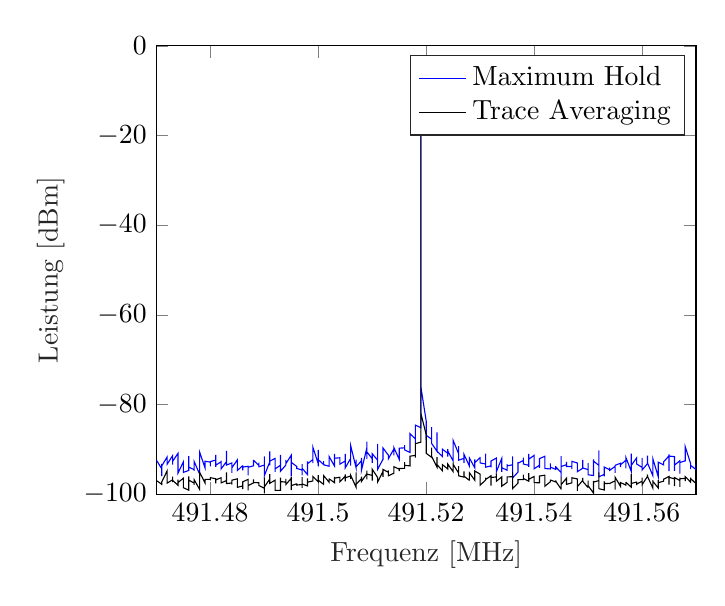 % This file was created by matlab2tikz.
%
%The latest updates can be retrieved from
%  http://www.mathworks.com/matlabcentral/fileexchange/22022-matlab2tikz-matlab2tikz
%where you can also make suggestions and rate matlab2tikz.
%
\begin{tikzpicture}

\begin{axis}[%
xmin=491.47,
xmax=491.57,
xlabel style={font=\color{white!15!black}},
xlabel={Frequenz [MHz]},
ymin=-100,
ymax=0,
ylabel style={font=\color{white!15!black}},
ylabel={Leistung [dBm]},
axis background/.style={fill=white},
legend style={legend cell align=left, align=left, draw=white!15!black},
xtick distance=0.02
]
\addplot [color=blue]
  table[row sep=crcr]{%
491.47	-92.411\\
491.471	-94.345\\
491.471	-96.003\\
491.471	-93.278\\
491.471	-95.475\\
491.471	-93.675\\
491.472	-91.704\\
491.472	-92.874\\
491.472	-93.316\\
491.473	-91.44\\
491.473	-93.393\\
491.473	-91.627\\
491.473	-92.711\\
491.474	-90.9\\
491.474	-92.249\\
491.474	-93.191\\
491.474	-92.898\\
491.474	-95.323\\
491.475	-92.792\\
491.475	-94.437\\
491.475	-95.149\\
491.476	-94.714\\
491.476	-94.3\\
491.476	-91.527\\
491.476	-93.282\\
491.476	-93.966\\
491.477	-94.545\\
491.477	-94.808\\
491.477	-92.735\\
491.478	-95.5\\
491.478	-90.95\\
491.478	-94.354\\
491.478	-92.685\\
491.478	-90.581\\
491.479	-94.085\\
491.479	-93.263\\
491.479	-92.824\\
491.479	-92.666\\
491.48	-92.866\\
491.48	-93.801\\
491.48	-92.737\\
491.481	-92.397\\
491.481	-93.842\\
491.481	-93.912\\
491.481	-91.219\\
491.481	-93.536\\
491.482	-92.789\\
491.482	-92.532\\
491.482	-94.363\\
491.483	-92.735\\
491.483	-90.349\\
491.483	-93.156\\
491.483	-92.643\\
491.483	-93.52\\
491.484	-93.03\\
491.484	-95.284\\
491.484	-94.101\\
491.485	-92.362\\
491.485	-94.562\\
491.485	-94.416\\
491.485	-94.73\\
491.486	-93.633\\
491.486	-93.588\\
491.486	-93.762\\
491.486	-94.711\\
491.486	-93.974\\
491.487	-93.789\\
491.487	-95.833\\
491.487	-94.001\\
491.488	-93.686\\
491.488	-92.773\\
491.488	-93.354\\
491.488	-92.335\\
491.488	-92.405\\
491.489	-93.635\\
491.489	-92.954\\
491.489	-93.885\\
491.49	-93.533\\
491.49	-95.647\\
491.49	-92.623\\
491.49	-91.561\\
491.49	-95.901\\
491.491	-92.813\\
491.491	-90.477\\
491.491	-93.606\\
491.491	-92.643\\
491.492	-92.035\\
491.492	-95.06\\
491.492	-94.374\\
491.493	-93.545\\
491.493	-93.213\\
491.493	-91.223\\
491.493	-93.171\\
491.493	-94.894\\
491.494	-93.501\\
491.494	-92.331\\
491.494	-93.191\\
491.495	-91.303\\
491.495	-92.868\\
491.495	-95.99\\
491.495	-94.188\\
491.495	-92.907\\
491.496	-93.827\\
491.496	-94.116\\
491.496	-94.269\\
491.497	-94.626\\
491.497	-93.282\\
491.497	-95.839\\
491.497	-94.228\\
491.498	-95.632\\
491.498	-93.177\\
491.498	-93.824\\
491.498	-92.698\\
491.498	-93.225\\
491.499	-92.295\\
491.499	-93.056\\
491.499	-89.526\\
491.5	-93.229\\
491.5	-92.148\\
491.5	-93.692\\
491.5	-90.136\\
491.5	-92.314\\
491.501	-93.41\\
491.501	-92.61\\
491.501	-93.44\\
491.502	-93.784\\
491.502	-92.32\\
491.502	-93.623\\
491.502	-91.941\\
491.502	-91.589\\
491.503	-93.728\\
491.503	-91.024\\
491.503	-91.841\\
491.503	-91.996\\
491.504	-91.887\\
491.504	-92.178\\
491.504	-93.313\\
491.505	-92.6\\
491.505	-93.999\\
491.505	-92.451\\
491.505	-91.001\\
491.505	-94.137\\
491.506	-92.028\\
491.506	-93.624\\
491.506	-89.177\\
491.507	-94.105\\
491.507	-93.598\\
491.507	-92.33\\
491.507	-93.269\\
491.507	-93.935\\
491.508	-92.536\\
491.508	-91.928\\
491.508	-94.7\\
491.509	-89.683\\
491.509	-92.123\\
491.509	-88.279\\
491.509	-90.566\\
491.51	-92.125\\
491.51	-93.004\\
491.51	-92.723\\
491.51	-92.499\\
491.51	-90.992\\
491.511	-92.436\\
491.511	-88.812\\
491.511	-94.458\\
491.512	-92.206\\
491.512	-92.298\\
491.512	-91.116\\
491.512	-92.357\\
491.512	-89.711\\
491.513	-91.345\\
491.513	-91.183\\
491.513	-92.098\\
491.514	-89.941\\
491.514	-90.521\\
491.514	-90.453\\
491.514	-91.366\\
491.514	-89.6\\
491.515	-92.228\\
491.515	-91.916\\
491.515	-91.543\\
491.515	-89.741\\
491.516	-89.682\\
491.516	-89.086\\
491.516	-90.13\\
491.517	-90.7\\
491.517	-89.046\\
491.517	-87.918\\
491.517	-88.459\\
491.517	-86.491\\
491.518	-87.706\\
491.518	-88.593\\
491.518	-84.613\\
491.519	-85.161\\
491.519	-81.488\\
491.519	-17.686\\
491.519	-8.504\\
491.519	-76.003\\
491.52	-83.709\\
491.52	-87.824\\
491.52	-86.879\\
491.521	-87.738\\
491.521	-85.028\\
491.521	-86.292\\
491.521	-88.673\\
491.522	-90.437\\
491.522	-88.604\\
491.522	-86.229\\
491.522	-89.028\\
491.522	-90.417\\
491.523	-91.629\\
491.523	-91.608\\
491.523	-89.969\\
491.524	-90.906\\
491.524	-89.94\\
491.524	-90.649\\
491.524	-91.606\\
491.524	-90.394\\
491.525	-92.608\\
491.525	-89.887\\
491.525	-88.045\\
491.526	-90.96\\
491.526	-92.408\\
491.526	-89.315\\
491.526	-90.091\\
491.526	-92.437\\
491.527	-92.018\\
491.527	-93.0\\
491.527	-91.306\\
491.527	-91.118\\
491.528	-93.727\\
491.528	-93.524\\
491.528	-91.931\\
491.529	-94.136\\
491.529	-93.48\\
491.529	-92.249\\
491.529	-92.572\\
491.529	-92.979\\
491.53	-91.858\\
491.53	-91.678\\
491.53	-93.046\\
491.531	-93.273\\
491.531	-93.48\\
491.531	-90.942\\
491.531	-93.555\\
491.531	-93.991\\
491.532	-93.69\\
491.532	-94.045\\
491.532	-92.63\\
491.533	-91.954\\
491.533	-93.862\\
491.533	-93.567\\
491.533	-95.014\\
491.534	-92.026\\
491.534	-93.913\\
491.534	-95.051\\
491.534	-94.275\\
491.534	-94.105\\
491.535	-94.673\\
491.535	-93.288\\
491.535	-93.698\\
491.536	-93.454\\
491.536	-93.202\\
491.536	-92.948\\
491.536	-91.604\\
491.536	-96.412\\
491.537	-95.08\\
491.537	-92.865\\
491.537	-93.117\\
491.538	-92.488\\
491.538	-93.397\\
491.538	-92.778\\
491.538	-91.843\\
491.538	-93.283\\
491.539	-93.569\\
491.539	-93.921\\
491.539	-91.029\\
491.539	-92.222\\
491.54	-91.344\\
491.54	-93.78\\
491.54	-94.351\\
491.541	-93.529\\
491.541	-92.202\\
491.541	-94.127\\
491.541	-93.663\\
491.541	-92.069\\
491.542	-91.552\\
491.542	-94.14\\
491.542	-94.279\\
491.543	-94.386\\
491.543	-93.12\\
491.543	-94.014\\
491.543	-94.225\\
491.543	-93.971\\
491.544	-94.481\\
491.544	-93.754\\
491.544	-93.94\\
491.545	-95.165\\
491.545	-96.229\\
491.545	-91.541\\
491.545	-93.836\\
491.546	-93.437\\
491.546	-93.609\\
491.546	-93.744\\
491.546	-92.81\\
491.546	-93.829\\
491.547	-93.839\\
491.547	-94.401\\
491.547	-92.688\\
491.548	-93.055\\
491.548	-94.713\\
491.548	-94.676\\
491.548	-93.101\\
491.548	-95.015\\
491.549	-94.215\\
491.549	-92.386\\
491.549	-94.164\\
491.55	-94.535\\
491.55	-95.774\\
491.55	-93.083\\
491.55	-93.803\\
491.55	-95.684\\
491.551	-95.852\\
491.551	-92.825\\
491.551	-92.238\\
491.551	-92.629\\
491.552	-93.584\\
491.552	-90.227\\
491.552	-96.139\\
491.553	-95.591\\
491.553	-93.997\\
491.553	-96.032\\
491.553	-94.922\\
491.553	-93.966\\
491.554	-94.572\\
491.554	-94.066\\
491.554	-94.694\\
491.555	-93.806\\
491.555	-94.46\\
491.555	-95.264\\
491.555	-94.668\\
491.555	-93.58\\
491.556	-93.104\\
491.556	-93.986\\
491.556	-93.468\\
491.557	-92.439\\
491.557	-93.9\\
491.557	-94.277\\
491.557	-91.818\\
491.558	-94.929\\
491.558	-90.98\\
491.558	-93.821\\
491.558	-94.402\\
491.558	-93.58\\
491.559	-91.908\\
491.559	-93.354\\
491.559	-93.273\\
491.56	-94.036\\
491.56	-91.899\\
491.56	-93.907\\
491.56	-92.72\\
491.56	-94.625\\
491.561	-93.194\\
491.561	-91.435\\
491.561	-93.028\\
491.562	-95.894\\
491.562	-93.456\\
491.562	-92.043\\
491.562	-94.103\\
491.562	-92.109\\
491.563	-96.131\\
491.563	-93.482\\
491.563	-94.291\\
491.563	-92.88\\
491.564	-93.483\\
491.564	-93.432\\
491.564	-92.8\\
491.565	-91.436\\
491.565	-91.107\\
491.565	-94.877\\
491.565	-91.756\\
491.565	-91.512\\
491.566	-91.631\\
491.566	-94.812\\
491.566	-93.544\\
491.567	-92.547\\
491.567	-95.414\\
491.567	-93.362\\
491.567	-92.843\\
491.567	-92.949\\
491.568	-92.576\\
491.568	-91.883\\
491.568	-92.367\\
491.568	-89.425\\
491.569	-93.194\\
491.569	-94.408\\
491.569	-93.581\\
491.57	-94.522\\
491.57	-93.629\\
491.57	-93.321\\
};
\addlegendentry{Maximum Hold}

\addplot [color=black]
  table[row sep=crcr]{%
491.47	-96.969\\
491.471	-97.796\\
491.471	-98.014\\
491.471	-97.199\\
491.471	-97.561\\
491.471	-97.27\\
491.472	-94.797\\
491.472	-97.282\\
491.472	-97.535\\
491.473	-96.805\\
491.473	-97.338\\
491.473	-96.081\\
491.473	-96.92\\
491.474	-98.021\\
491.474	-96.836\\
491.474	-97.296\\
491.474	-96.753\\
491.474	-97.424\\
491.475	-96.433\\
491.475	-97.417\\
491.475	-98.569\\
491.476	-99.112\\
491.476	-98.269\\
491.476	-96.451\\
491.476	-96.04\\
491.476	-96.893\\
491.477	-97.517\\
491.477	-97.951\\
491.477	-96.787\\
491.478	-98.908\\
491.478	-98.032\\
491.478	-97.412\\
491.478	-96.627\\
491.478	-95.098\\
491.479	-97.469\\
491.479	-97.305\\
491.479	-96.698\\
491.479	-96.73\\
491.48	-96.691\\
491.48	-96.906\\
491.48	-96.319\\
491.481	-96.576\\
491.481	-96.475\\
491.481	-97.58\\
491.481	-97.211\\
491.481	-96.823\\
491.482	-96.345\\
491.482	-96.545\\
491.482	-97.494\\
491.483	-96.976\\
491.483	-95.162\\
491.483	-96.177\\
491.483	-95.978\\
491.483	-97.651\\
491.484	-97.501\\
491.484	-97.901\\
491.484	-96.892\\
491.485	-96.582\\
491.485	-96.825\\
491.485	-96.85\\
491.485	-98.481\\
491.486	-98.18\\
491.486	-98.456\\
491.486	-98.301\\
491.486	-98.898\\
491.486	-97.253\\
491.487	-96.71\\
491.487	-99.16\\
491.487	-98.094\\
491.488	-97.493\\
491.488	-96.869\\
491.488	-97.163\\
491.488	-96.697\\
491.488	-97.415\\
491.489	-97.466\\
491.489	-97.901\\
491.489	-98.091\\
491.49	-98.67\\
491.49	-99.821\\
491.49	-96.787\\
491.49	-96.28\\
491.49	-98.402\\
491.491	-96.657\\
491.491	-95.549\\
491.491	-96.852\\
491.491	-97.598\\
491.492	-96.881\\
491.492	-98.017\\
491.492	-99.149\\
491.493	-99.146\\
491.493	-97.709\\
491.493	-96.291\\
491.493	-97.728\\
491.493	-97.208\\
491.494	-97.322\\
491.494	-96.576\\
491.494	-97.84\\
491.495	-96.471\\
491.495	-96.074\\
491.495	-99.127\\
491.495	-98.187\\
491.495	-98.095\\
491.496	-97.692\\
491.496	-97.596\\
491.496	-97.975\\
491.497	-97.851\\
491.497	-96.19\\
491.497	-98.602\\
491.497	-97.728\\
491.498	-98.175\\
491.498	-97.608\\
491.498	-96.498\\
491.498	-96.607\\
491.498	-97.334\\
491.499	-97.064\\
491.499	-96.49\\
491.499	-96.082\\
491.5	-97.282\\
491.5	-95.777\\
491.5	-96.906\\
491.5	-96.376\\
491.5	-96.894\\
491.501	-97.821\\
491.501	-96.489\\
491.501	-95.878\\
491.502	-97.337\\
491.502	-96.471\\
491.502	-96.483\\
491.502	-96.57\\
491.502	-96.572\\
491.503	-97.451\\
491.503	-96.155\\
491.503	-96.362\\
491.503	-96.427\\
491.504	-96.242\\
491.504	-96.509\\
491.504	-97.259\\
491.505	-95.996\\
491.505	-97.166\\
491.505	-96.25\\
491.505	-95.609\\
491.505	-96.364\\
491.506	-95.93\\
491.506	-96.602\\
491.506	-95.783\\
491.507	-98.451\\
491.507	-96.871\\
491.507	-95.136\\
491.507	-95.502\\
491.507	-97.826\\
491.508	-96.537\\
491.508	-96.121\\
491.508	-97.176\\
491.509	-95.461\\
491.509	-96.683\\
491.509	-94.759\\
491.509	-95.534\\
491.51	-95.813\\
491.51	-97.006\\
491.51	-96.545\\
491.51	-95.581\\
491.51	-94.45\\
491.511	-96.29\\
491.511	-96.087\\
491.511	-97.287\\
491.512	-94.927\\
491.512	-96.128\\
491.512	-94.629\\
491.512	-95.275\\
491.512	-94.489\\
491.513	-95.143\\
491.513	-94.714\\
491.513	-95.906\\
491.514	-95.338\\
491.514	-94.506\\
491.514	-94.83\\
491.514	-95.019\\
491.514	-93.875\\
491.515	-94.43\\
491.515	-94.858\\
491.515	-94.375\\
491.515	-94.28\\
491.516	-94.259\\
491.516	-92.861\\
491.516	-93.577\\
491.517	-93.707\\
491.517	-93.315\\
491.517	-92.191\\
491.517	-92.305\\
491.517	-91.536\\
491.518	-91.361\\
491.518	-91.841\\
491.518	-88.744\\
491.519	-88.407\\
491.519	-85.779\\
491.519	-17.725\\
491.519	-8.514\\
491.519	-81.911\\
491.52	-86.771\\
491.52	-90.433\\
491.52	-90.904\\
491.521	-91.777\\
491.521	-90.115\\
491.521	-89.651\\
491.521	-91.568\\
491.522	-93.971\\
491.522	-92.166\\
491.522	-91.726\\
491.522	-93.313\\
491.522	-93.388\\
491.523	-94.79\\
491.523	-94.021\\
491.523	-93.422\\
491.524	-94.405\\
491.524	-94.271\\
491.524	-94.238\\
491.524	-94.252\\
491.524	-93.3\\
491.525	-95.003\\
491.525	-92.912\\
491.525	-93.383\\
491.526	-95.276\\
491.526	-95.835\\
491.526	-93.757\\
491.526	-95.12\\
491.526	-95.905\\
491.527	-96.214\\
491.527	-96.314\\
491.527	-94.922\\
491.527	-95.996\\
491.528	-96.919\\
491.528	-97.007\\
491.528	-95.228\\
491.529	-96.898\\
491.529	-96.346\\
491.529	-95.784\\
491.529	-94.973\\
491.529	-94.834\\
491.53	-95.551\\
491.53	-96.7\\
491.53	-97.997\\
491.531	-96.875\\
491.531	-96.906\\
491.531	-96.879\\
491.531	-96.332\\
491.531	-96.737\\
491.532	-95.917\\
491.532	-98.085\\
491.532	-96.281\\
491.533	-96.167\\
491.533	-96.922\\
491.533	-95.357\\
491.533	-97.122\\
491.534	-96.155\\
491.534	-96.621\\
491.534	-97.529\\
491.534	-97.3\\
491.534	-98.237\\
491.535	-97.368\\
491.535	-96.733\\
491.535	-96.157\\
491.536	-96.11\\
491.536	-96.24\\
491.536	-97.223\\
491.536	-95.157\\
491.536	-98.777\\
491.537	-97.533\\
491.537	-97.177\\
491.537	-96.782\\
491.538	-96.755\\
491.538	-96.004\\
491.538	-96.468\\
491.538	-95.634\\
491.538	-96.501\\
491.539	-97.113\\
491.539	-96.209\\
491.539	-95.321\\
491.539	-96.695\\
491.54	-96.059\\
491.54	-97.055\\
491.54	-97.424\\
491.541	-97.478\\
491.541	-96.582\\
491.541	-97.121\\
491.541	-97.499\\
491.541	-95.957\\
491.542	-95.773\\
491.542	-97.17\\
491.542	-98.231\\
491.543	-97.244\\
491.543	-97.025\\
491.543	-96.751\\
491.543	-96.831\\
491.543	-96.843\\
491.544	-97.286\\
491.544	-96.908\\
491.544	-97.123\\
491.545	-98.863\\
491.545	-98.984\\
491.545	-96.192\\
491.545	-97.895\\
491.546	-96.429\\
491.546	-97.779\\
491.546	-97.789\\
491.546	-97.597\\
491.546	-97.823\\
491.547	-97.477\\
491.547	-97.142\\
491.547	-96.349\\
491.548	-96.61\\
491.548	-98.246\\
491.548	-99.262\\
491.548	-97.702\\
491.548	-98.35\\
491.549	-96.94\\
491.549	-96.395\\
491.549	-97.142\\
491.55	-98.534\\
491.55	-98.559\\
491.55	-96.983\\
491.55	-98.08\\
491.55	-98.109\\
491.551	-99.766\\
491.551	-97.02\\
491.551	-97.583\\
491.551	-97.323\\
491.552	-96.979\\
491.552	-95.141\\
491.552	-98.791\\
491.553	-99.085\\
491.553	-97.17\\
491.553	-97.861\\
491.553	-97.47\\
491.553	-97.639\\
491.554	-97.605\\
491.554	-97.792\\
491.554	-97.608\\
491.555	-97.044\\
491.555	-97.383\\
491.555	-98.979\\
491.555	-98.115\\
491.555	-96.227\\
491.556	-98.263\\
491.556	-98.02\\
491.556	-97.406\\
491.557	-97.999\\
491.557	-97.972\\
491.557	-97.29\\
491.557	-97.351\\
491.558	-98.459\\
491.558	-95.479\\
491.558	-96.865\\
491.558	-97.068\\
491.558	-97.613\\
491.559	-97.304\\
491.559	-98.005\\
491.559	-97.729\\
491.56	-97.122\\
491.56	-96.343\\
491.56	-97.467\\
491.56	-97.069\\
491.56	-97.9\\
491.561	-96.055\\
491.561	-96.301\\
491.561	-96.015\\
491.562	-98.666\\
491.562	-97.038\\
491.562	-96.893\\
491.562	-97.639\\
491.562	-97.154\\
491.563	-98.626\\
491.563	-96.901\\
491.563	-98.052\\
491.563	-97.453\\
491.564	-97.101\\
491.564	-96.559\\
491.564	-96.692\\
491.565	-96.04\\
491.565	-96.263\\
491.565	-97.461\\
491.565	-97.852\\
491.565	-96.259\\
491.566	-96.582\\
491.566	-98.231\\
491.566	-96.302\\
491.567	-96.96\\
491.567	-98.384\\
491.567	-96.312\\
491.567	-96.46\\
491.567	-96.577\\
491.568	-96.482\\
491.568	-97.106\\
491.568	-96.484\\
491.568	-96.092\\
491.569	-97.326\\
491.569	-96.748\\
491.569	-96.513\\
491.57	-97.673\\
491.57	-96.862\\
491.57	-96.855\\
};
\addlegendentry{Trace Averaging}

\end{axis}
\end{tikzpicture}%